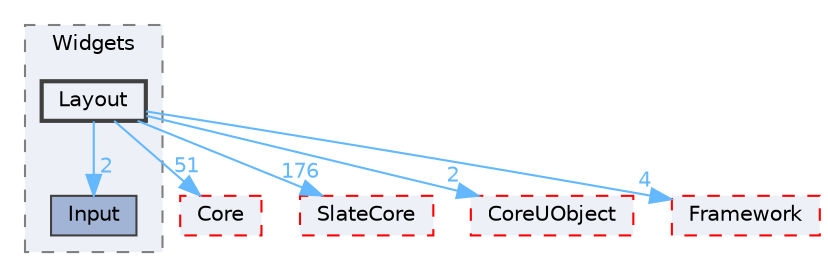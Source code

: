 digraph "Layout"
{
 // INTERACTIVE_SVG=YES
 // LATEX_PDF_SIZE
  bgcolor="transparent";
  edge [fontname=Helvetica,fontsize=10,labelfontname=Helvetica,labelfontsize=10];
  node [fontname=Helvetica,fontsize=10,shape=box,height=0.2,width=0.4];
  compound=true
  subgraph clusterdir_6228195a1e6fbec85444ea1bdf4c95f2 {
    graph [ bgcolor="#edf0f7", pencolor="grey50", label="Widgets", fontname=Helvetica,fontsize=10 style="filled,dashed", URL="dir_6228195a1e6fbec85444ea1bdf4c95f2.html",tooltip=""]
  dir_e5491b28d0218b60cc1cf6ea0f2ed251 [label="Input", fillcolor="#a2b4d6", color="grey25", style="filled", URL="dir_e5491b28d0218b60cc1cf6ea0f2ed251.html",tooltip=""];
  dir_ac821fdfeb381a3f0ac38bd53c253f30 [label="Layout", fillcolor="#edf0f7", color="grey25", style="filled,bold", URL="dir_ac821fdfeb381a3f0ac38bd53c253f30.html",tooltip=""];
  }
  dir_0e6cddcc9caa1238c7f3774224afaa45 [label="Core", fillcolor="#edf0f7", color="red", style="filled,dashed", URL="dir_0e6cddcc9caa1238c7f3774224afaa45.html",tooltip=""];
  dir_f0f0d357c8c9eca10fb05693ae8c53b1 [label="SlateCore", fillcolor="#edf0f7", color="red", style="filled,dashed", URL="dir_f0f0d357c8c9eca10fb05693ae8c53b1.html",tooltip=""];
  dir_4c499e5e32e2b4479ad7e552df73eeae [label="CoreUObject", fillcolor="#edf0f7", color="red", style="filled,dashed", URL="dir_4c499e5e32e2b4479ad7e552df73eeae.html",tooltip=""];
  dir_5e91650a46d604759d601f9856541501 [label="Framework", fillcolor="#edf0f7", color="red", style="filled,dashed", URL="dir_5e91650a46d604759d601f9856541501.html",tooltip=""];
  dir_ac821fdfeb381a3f0ac38bd53c253f30->dir_0e6cddcc9caa1238c7f3774224afaa45 [headlabel="51", labeldistance=1.5 headhref="dir_000560_000266.html" href="dir_000560_000266.html" color="steelblue1" fontcolor="steelblue1"];
  dir_ac821fdfeb381a3f0ac38bd53c253f30->dir_4c499e5e32e2b4479ad7e552df73eeae [headlabel="2", labeldistance=1.5 headhref="dir_000560_000268.html" href="dir_000560_000268.html" color="steelblue1" fontcolor="steelblue1"];
  dir_ac821fdfeb381a3f0ac38bd53c253f30->dir_5e91650a46d604759d601f9856541501 [headlabel="4", labeldistance=1.5 headhref="dir_000560_000414.html" href="dir_000560_000414.html" color="steelblue1" fontcolor="steelblue1"];
  dir_ac821fdfeb381a3f0ac38bd53c253f30->dir_e5491b28d0218b60cc1cf6ea0f2ed251 [headlabel="2", labeldistance=1.5 headhref="dir_000560_000491.html" href="dir_000560_000491.html" color="steelblue1" fontcolor="steelblue1"];
  dir_ac821fdfeb381a3f0ac38bd53c253f30->dir_f0f0d357c8c9eca10fb05693ae8c53b1 [headlabel="176", labeldistance=1.5 headhref="dir_000560_001045.html" href="dir_000560_001045.html" color="steelblue1" fontcolor="steelblue1"];
}
